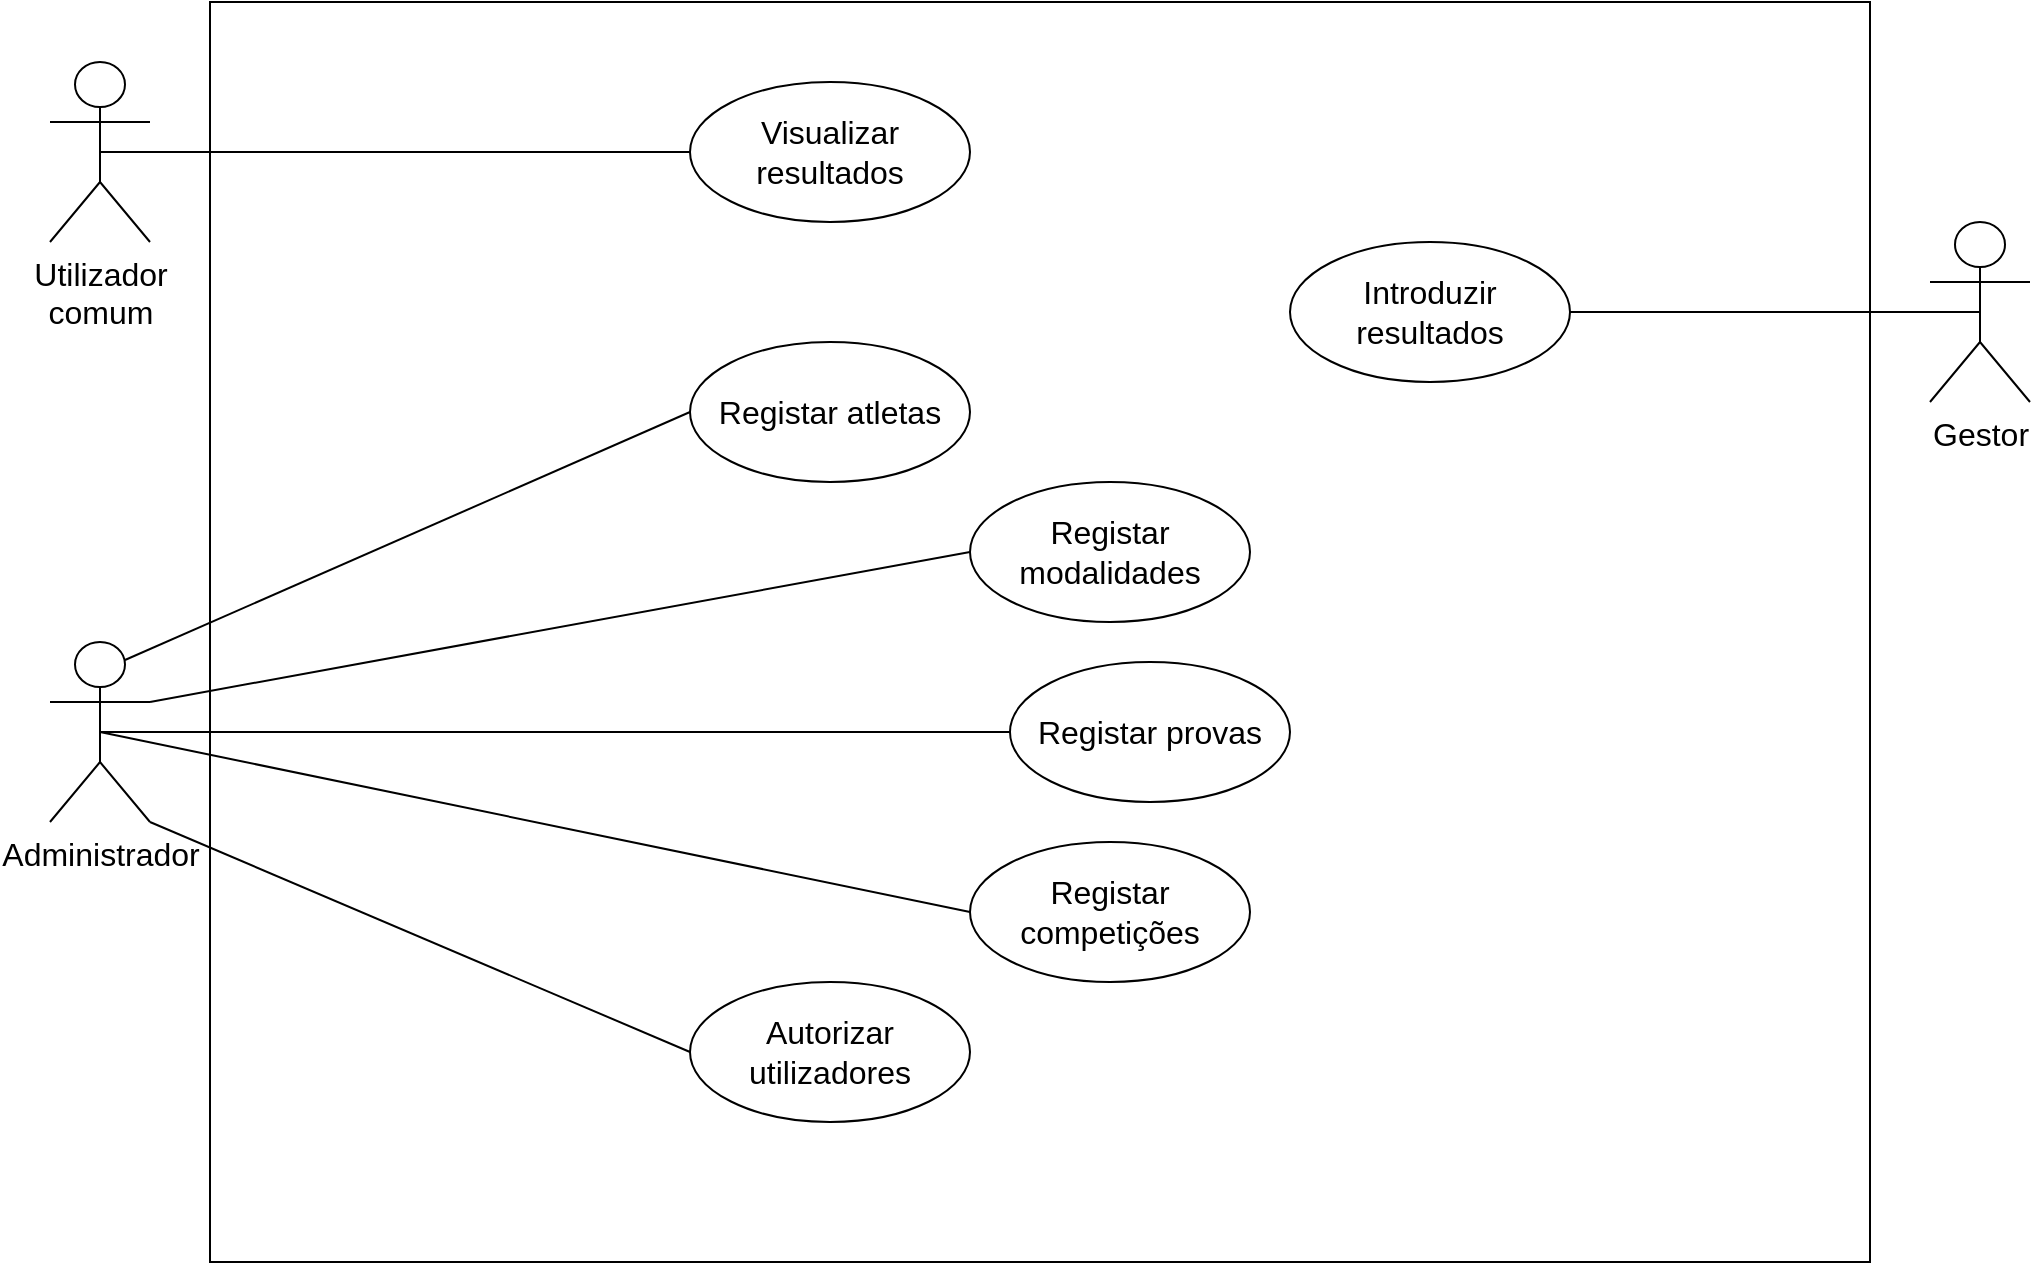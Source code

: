 <mxfile version="15.9.1" type="device"><diagram id="sZy3bcoWbt4xjLGoNSDl" name="Page-1"><mxGraphModel dx="1778" dy="988" grid="1" gridSize="10" guides="1" tooltips="1" connect="1" arrows="1" fold="1" page="1" pageScale="1" pageWidth="300" pageHeight="200" math="0" shadow="0"><root><mxCell id="0"/><mxCell id="1" parent="0"/><mxCell id="BVY5SwQ_XIsLOyUWDzaM-1" value="" style="rounded=0;whiteSpace=wrap;html=1;" parent="1" vertex="1"><mxGeometry x="190" y="80" width="830" height="630" as="geometry"/></mxCell><mxCell id="BVY5SwQ_XIsLOyUWDzaM-2" value="&lt;div style=&quot;font-size: 16px&quot;&gt;&lt;font style=&quot;font-size: 16px&quot;&gt;Utilizador&lt;/font&gt;&lt;/div&gt;&lt;div style=&quot;font-size: 16px&quot;&gt;&lt;font style=&quot;font-size: 16px&quot;&gt;comum&lt;br&gt;&lt;/font&gt;&lt;/div&gt;" style="shape=umlActor;verticalLabelPosition=bottom;verticalAlign=top;html=1;outlineConnect=0;" parent="1" vertex="1"><mxGeometry x="110" y="110" width="50" height="90" as="geometry"/></mxCell><mxCell id="BVY5SwQ_XIsLOyUWDzaM-3" value="&lt;font style=&quot;font-size: 16px&quot;&gt;Visualizar resultados&lt;/font&gt;" style="ellipse;whiteSpace=wrap;html=1;" parent="1" vertex="1"><mxGeometry x="430" y="120" width="140" height="70" as="geometry"/></mxCell><mxCell id="BVY5SwQ_XIsLOyUWDzaM-4" value="" style="endArrow=none;html=1;rounded=0;exitX=0.5;exitY=0.5;exitDx=0;exitDy=0;exitPerimeter=0;entryX=0;entryY=0.5;entryDx=0;entryDy=0;" parent="1" source="BVY5SwQ_XIsLOyUWDzaM-2" target="BVY5SwQ_XIsLOyUWDzaM-3" edge="1"><mxGeometry width="50" height="50" relative="1" as="geometry"><mxPoint x="550" y="420" as="sourcePoint"/><mxPoint x="600" y="370" as="targetPoint"/></mxGeometry></mxCell><mxCell id="BVY5SwQ_XIsLOyUWDzaM-5" value="&lt;font style=&quot;font-size: 16px&quot;&gt;Gestor&lt;/font&gt;" style="shape=umlActor;verticalLabelPosition=bottom;verticalAlign=top;html=1;outlineConnect=0;" parent="1" vertex="1"><mxGeometry x="1050" y="190" width="50" height="90" as="geometry"/></mxCell><mxCell id="BVY5SwQ_XIsLOyUWDzaM-7" value="&lt;font style=&quot;font-size: 16px&quot;&gt;Registar modalidades&lt;/font&gt;" style="ellipse;whiteSpace=wrap;html=1;" parent="1" vertex="1"><mxGeometry x="570" y="320" width="140" height="70" as="geometry"/></mxCell><mxCell id="BVY5SwQ_XIsLOyUWDzaM-8" value="&lt;font style=&quot;font-size: 16px&quot;&gt;Registar atletas&lt;/font&gt;" style="ellipse;whiteSpace=wrap;html=1;" parent="1" vertex="1"><mxGeometry x="430" y="250" width="140" height="70" as="geometry"/></mxCell><mxCell id="BVY5SwQ_XIsLOyUWDzaM-9" value="&lt;font style=&quot;font-size: 16px&quot;&gt;Introduzir resultados&lt;/font&gt;" style="ellipse;whiteSpace=wrap;html=1;" parent="1" vertex="1"><mxGeometry x="730" y="200" width="140" height="70" as="geometry"/></mxCell><mxCell id="BVY5SwQ_XIsLOyUWDzaM-10" value="" style="endArrow=none;html=1;rounded=0;exitX=1;exitY=0.5;exitDx=0;exitDy=0;entryX=0.5;entryY=0.5;entryDx=0;entryDy=0;entryPerimeter=0;" parent="1" source="BVY5SwQ_XIsLOyUWDzaM-9" target="BVY5SwQ_XIsLOyUWDzaM-5" edge="1"><mxGeometry width="50" height="50" relative="1" as="geometry"><mxPoint x="820" y="365" as="sourcePoint"/><mxPoint x="1015" y="290" as="targetPoint"/></mxGeometry></mxCell><mxCell id="BVY5SwQ_XIsLOyUWDzaM-11" value="&lt;font style=&quot;font-size: 16px&quot;&gt;Administrador&lt;/font&gt;" style="shape=umlActor;verticalLabelPosition=bottom;verticalAlign=top;html=1;outlineConnect=0;" parent="1" vertex="1"><mxGeometry x="110" y="400" width="50" height="90" as="geometry"/></mxCell><mxCell id="BVY5SwQ_XIsLOyUWDzaM-12" value="&lt;font style=&quot;font-size: 16px&quot;&gt;Registar provas&lt;/font&gt;" style="ellipse;whiteSpace=wrap;html=1;" parent="1" vertex="1"><mxGeometry x="590" y="410" width="140" height="70" as="geometry"/></mxCell><mxCell id="BVY5SwQ_XIsLOyUWDzaM-14" value="" style="endArrow=none;html=1;rounded=0;exitX=0.5;exitY=0.5;exitDx=0;exitDy=0;exitPerimeter=0;entryX=0;entryY=0.5;entryDx=0;entryDy=0;" parent="1" source="BVY5SwQ_XIsLOyUWDzaM-11" target="oxWtpVETRvY4DZAG9-9s-1" edge="1"><mxGeometry width="50" height="50" relative="1" as="geometry"><mxPoint x="125" y="240" as="sourcePoint"/><mxPoint x="490" y="515" as="targetPoint"/></mxGeometry></mxCell><mxCell id="BVY5SwQ_XIsLOyUWDzaM-15" value="" style="endArrow=none;html=1;rounded=0;exitX=0.5;exitY=0.5;exitDx=0;exitDy=0;exitPerimeter=0;entryX=0;entryY=0.5;entryDx=0;entryDy=0;" parent="1" source="BVY5SwQ_XIsLOyUWDzaM-11" target="BVY5SwQ_XIsLOyUWDzaM-12" edge="1"><mxGeometry width="50" height="50" relative="1" as="geometry"><mxPoint x="135" y="250" as="sourcePoint"/><mxPoint x="330" y="175" as="targetPoint"/></mxGeometry></mxCell><mxCell id="BVY5SwQ_XIsLOyUWDzaM-16" value="" style="endArrow=none;html=1;rounded=0;exitX=1;exitY=0.333;exitDx=0;exitDy=0;exitPerimeter=0;entryX=0;entryY=0.5;entryDx=0;entryDy=0;" parent="1" source="BVY5SwQ_XIsLOyUWDzaM-11" target="BVY5SwQ_XIsLOyUWDzaM-7" edge="1"><mxGeometry width="50" height="50" relative="1" as="geometry"><mxPoint x="145" y="260" as="sourcePoint"/><mxPoint x="340" y="185" as="targetPoint"/></mxGeometry></mxCell><mxCell id="BVY5SwQ_XIsLOyUWDzaM-17" value="" style="endArrow=none;html=1;rounded=0;exitX=0.75;exitY=0.1;exitDx=0;exitDy=0;exitPerimeter=0;entryX=0;entryY=0.5;entryDx=0;entryDy=0;" parent="1" source="BVY5SwQ_XIsLOyUWDzaM-11" target="BVY5SwQ_XIsLOyUWDzaM-8" edge="1"><mxGeometry width="50" height="50" relative="1" as="geometry"><mxPoint x="155" y="270" as="sourcePoint"/><mxPoint x="350" y="195" as="targetPoint"/></mxGeometry></mxCell><mxCell id="oxWtpVETRvY4DZAG9-9s-1" value="&lt;div style=&quot;font-size: 16px&quot;&gt;&lt;font style=&quot;font-size: 16px&quot;&gt;Registar competições&lt;/font&gt;&lt;/div&gt;" style="ellipse;whiteSpace=wrap;html=1;" parent="1" vertex="1"><mxGeometry x="570" y="500" width="140" height="70" as="geometry"/></mxCell><mxCell id="oxWtpVETRvY4DZAG9-9s-4" value="" style="endArrow=none;html=1;rounded=0;exitX=1;exitY=1;exitDx=0;exitDy=0;exitPerimeter=0;entryX=0;entryY=0.5;entryDx=0;entryDy=0;" parent="1" source="BVY5SwQ_XIsLOyUWDzaM-11" target="oxWtpVETRvY4DZAG9-9s-5" edge="1"><mxGeometry width="50" height="50" relative="1" as="geometry"><mxPoint x="150" y="470" as="sourcePoint"/><mxPoint x="370" y="585" as="targetPoint"/></mxGeometry></mxCell><mxCell id="oxWtpVETRvY4DZAG9-9s-5" value="&lt;font style=&quot;font-size: 16px&quot;&gt;Autorizar utilizadores&lt;/font&gt;" style="ellipse;whiteSpace=wrap;html=1;" parent="1" vertex="1"><mxGeometry x="430" y="570" width="140" height="70" as="geometry"/></mxCell></root></mxGraphModel></diagram></mxfile>
